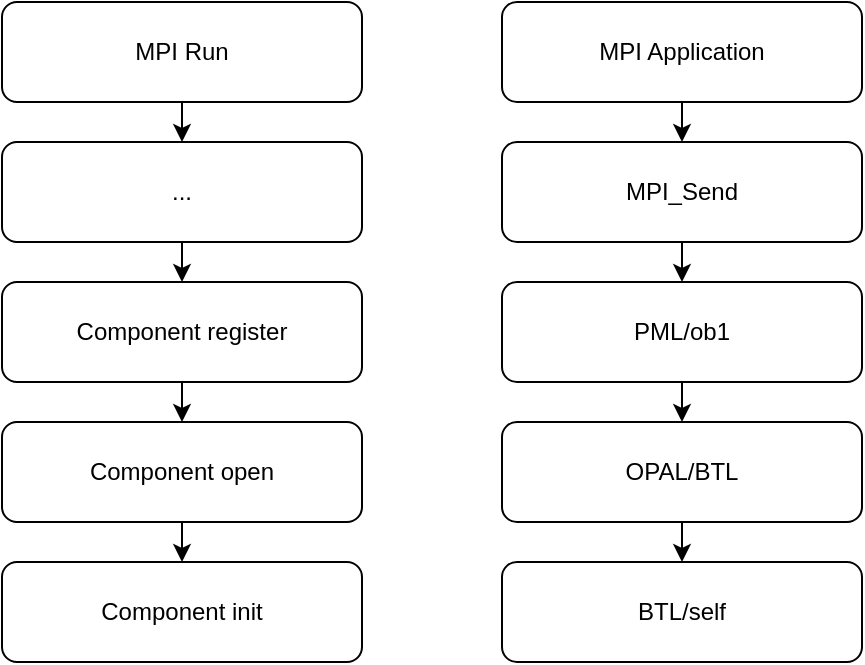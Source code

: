 <mxfile version="28.2.3">
  <diagram name="第 1 页" id="o8aI4CcG_pzPY-FTYWcE">
    <mxGraphModel dx="968" dy="541" grid="1" gridSize="10" guides="1" tooltips="1" connect="1" arrows="1" fold="1" page="1" pageScale="1" pageWidth="827" pageHeight="1169" math="0" shadow="0">
      <root>
        <mxCell id="0" />
        <mxCell id="1" parent="0" />
        <mxCell id="6xK6vwWIE_z2Mid3gq3f-4" style="edgeStyle=orthogonalEdgeStyle;rounded=0;orthogonalLoop=1;jettySize=auto;html=1;exitX=0.5;exitY=1;exitDx=0;exitDy=0;entryX=0.5;entryY=0;entryDx=0;entryDy=0;fontFamily=Helvetica;fontSize=12;fontColor=default;" edge="1" parent="1" source="6xK6vwWIE_z2Mid3gq3f-1" target="6xK6vwWIE_z2Mid3gq3f-2">
          <mxGeometry relative="1" as="geometry" />
        </mxCell>
        <mxCell id="6xK6vwWIE_z2Mid3gq3f-1" value="MPI Run" style="rounded=1;whiteSpace=wrap;html=1;fillColor=none;" vertex="1" parent="1">
          <mxGeometry x="90" y="30" width="180" height="50" as="geometry" />
        </mxCell>
        <mxCell id="6xK6vwWIE_z2Mid3gq3f-7" style="edgeStyle=orthogonalEdgeStyle;rounded=0;orthogonalLoop=1;jettySize=auto;html=1;exitX=0.5;exitY=1;exitDx=0;exitDy=0;entryX=0.5;entryY=0;entryDx=0;entryDy=0;fontFamily=Helvetica;fontSize=12;fontColor=default;" edge="1" parent="1" source="6xK6vwWIE_z2Mid3gq3f-2" target="6xK6vwWIE_z2Mid3gq3f-6">
          <mxGeometry relative="1" as="geometry" />
        </mxCell>
        <mxCell id="6xK6vwWIE_z2Mid3gq3f-2" value="..." style="rounded=1;whiteSpace=wrap;html=1;fillColor=none;" vertex="1" parent="1">
          <mxGeometry x="90" y="100" width="180" height="50" as="geometry" />
        </mxCell>
        <mxCell id="6xK6vwWIE_z2Mid3gq3f-9" style="edgeStyle=orthogonalEdgeStyle;rounded=0;orthogonalLoop=1;jettySize=auto;html=1;exitX=0.5;exitY=1;exitDx=0;exitDy=0;entryX=0.5;entryY=0;entryDx=0;entryDy=0;fontFamily=Helvetica;fontSize=12;fontColor=default;" edge="1" parent="1" source="6xK6vwWIE_z2Mid3gq3f-6" target="6xK6vwWIE_z2Mid3gq3f-8">
          <mxGeometry relative="1" as="geometry" />
        </mxCell>
        <mxCell id="6xK6vwWIE_z2Mid3gq3f-6" value="Component register" style="rounded=1;whiteSpace=wrap;html=1;fillColor=none;" vertex="1" parent="1">
          <mxGeometry x="90" y="170" width="180" height="50" as="geometry" />
        </mxCell>
        <mxCell id="6xK6vwWIE_z2Mid3gq3f-11" style="edgeStyle=orthogonalEdgeStyle;rounded=0;orthogonalLoop=1;jettySize=auto;html=1;exitX=0.5;exitY=1;exitDx=0;exitDy=0;entryX=0.5;entryY=0;entryDx=0;entryDy=0;fontFamily=Helvetica;fontSize=12;fontColor=default;" edge="1" parent="1" source="6xK6vwWIE_z2Mid3gq3f-8" target="6xK6vwWIE_z2Mid3gq3f-10">
          <mxGeometry relative="1" as="geometry" />
        </mxCell>
        <mxCell id="6xK6vwWIE_z2Mid3gq3f-8" value="Component open" style="rounded=1;whiteSpace=wrap;html=1;fillColor=none;" vertex="1" parent="1">
          <mxGeometry x="90" y="240" width="180" height="50" as="geometry" />
        </mxCell>
        <mxCell id="6xK6vwWIE_z2Mid3gq3f-10" value="Component init" style="rounded=1;whiteSpace=wrap;html=1;fillColor=none;" vertex="1" parent="1">
          <mxGeometry x="90" y="310" width="180" height="50" as="geometry" />
        </mxCell>
        <mxCell id="6xK6vwWIE_z2Mid3gq3f-12" style="edgeStyle=orthogonalEdgeStyle;rounded=0;orthogonalLoop=1;jettySize=auto;html=1;exitX=0.5;exitY=1;exitDx=0;exitDy=0;entryX=0.5;entryY=0;entryDx=0;entryDy=0;fontFamily=Helvetica;fontSize=12;fontColor=default;" edge="1" parent="1" source="6xK6vwWIE_z2Mid3gq3f-13" target="6xK6vwWIE_z2Mid3gq3f-15">
          <mxGeometry relative="1" as="geometry" />
        </mxCell>
        <mxCell id="6xK6vwWIE_z2Mid3gq3f-13" value="MPI Application" style="rounded=1;whiteSpace=wrap;html=1;fillColor=none;" vertex="1" parent="1">
          <mxGeometry x="340" y="30" width="180" height="50" as="geometry" />
        </mxCell>
        <mxCell id="6xK6vwWIE_z2Mid3gq3f-14" style="edgeStyle=orthogonalEdgeStyle;rounded=0;orthogonalLoop=1;jettySize=auto;html=1;exitX=0.5;exitY=1;exitDx=0;exitDy=0;entryX=0.5;entryY=0;entryDx=0;entryDy=0;fontFamily=Helvetica;fontSize=12;fontColor=default;" edge="1" parent="1" source="6xK6vwWIE_z2Mid3gq3f-15" target="6xK6vwWIE_z2Mid3gq3f-17">
          <mxGeometry relative="1" as="geometry" />
        </mxCell>
        <mxCell id="6xK6vwWIE_z2Mid3gq3f-15" value="MPI_Send" style="rounded=1;whiteSpace=wrap;html=1;fillColor=none;" vertex="1" parent="1">
          <mxGeometry x="340" y="100" width="180" height="50" as="geometry" />
        </mxCell>
        <mxCell id="6xK6vwWIE_z2Mid3gq3f-16" style="edgeStyle=orthogonalEdgeStyle;rounded=0;orthogonalLoop=1;jettySize=auto;html=1;exitX=0.5;exitY=1;exitDx=0;exitDy=0;entryX=0.5;entryY=0;entryDx=0;entryDy=0;fontFamily=Helvetica;fontSize=12;fontColor=default;" edge="1" parent="1" source="6xK6vwWIE_z2Mid3gq3f-17" target="6xK6vwWIE_z2Mid3gq3f-19">
          <mxGeometry relative="1" as="geometry" />
        </mxCell>
        <mxCell id="6xK6vwWIE_z2Mid3gq3f-17" value="PML/ob1" style="rounded=1;whiteSpace=wrap;html=1;fillColor=none;" vertex="1" parent="1">
          <mxGeometry x="340" y="170" width="180" height="50" as="geometry" />
        </mxCell>
        <mxCell id="6xK6vwWIE_z2Mid3gq3f-18" style="edgeStyle=orthogonalEdgeStyle;rounded=0;orthogonalLoop=1;jettySize=auto;html=1;exitX=0.5;exitY=1;exitDx=0;exitDy=0;entryX=0.5;entryY=0;entryDx=0;entryDy=0;fontFamily=Helvetica;fontSize=12;fontColor=default;" edge="1" parent="1" source="6xK6vwWIE_z2Mid3gq3f-19" target="6xK6vwWIE_z2Mid3gq3f-20">
          <mxGeometry relative="1" as="geometry" />
        </mxCell>
        <mxCell id="6xK6vwWIE_z2Mid3gq3f-19" value="OPAL/BTL" style="rounded=1;whiteSpace=wrap;html=1;fillColor=none;" vertex="1" parent="1">
          <mxGeometry x="340" y="240" width="180" height="50" as="geometry" />
        </mxCell>
        <mxCell id="6xK6vwWIE_z2Mid3gq3f-20" value="BTL/self" style="rounded=1;whiteSpace=wrap;html=1;fillColor=none;" vertex="1" parent="1">
          <mxGeometry x="340" y="310" width="180" height="50" as="geometry" />
        </mxCell>
      </root>
    </mxGraphModel>
  </diagram>
</mxfile>
